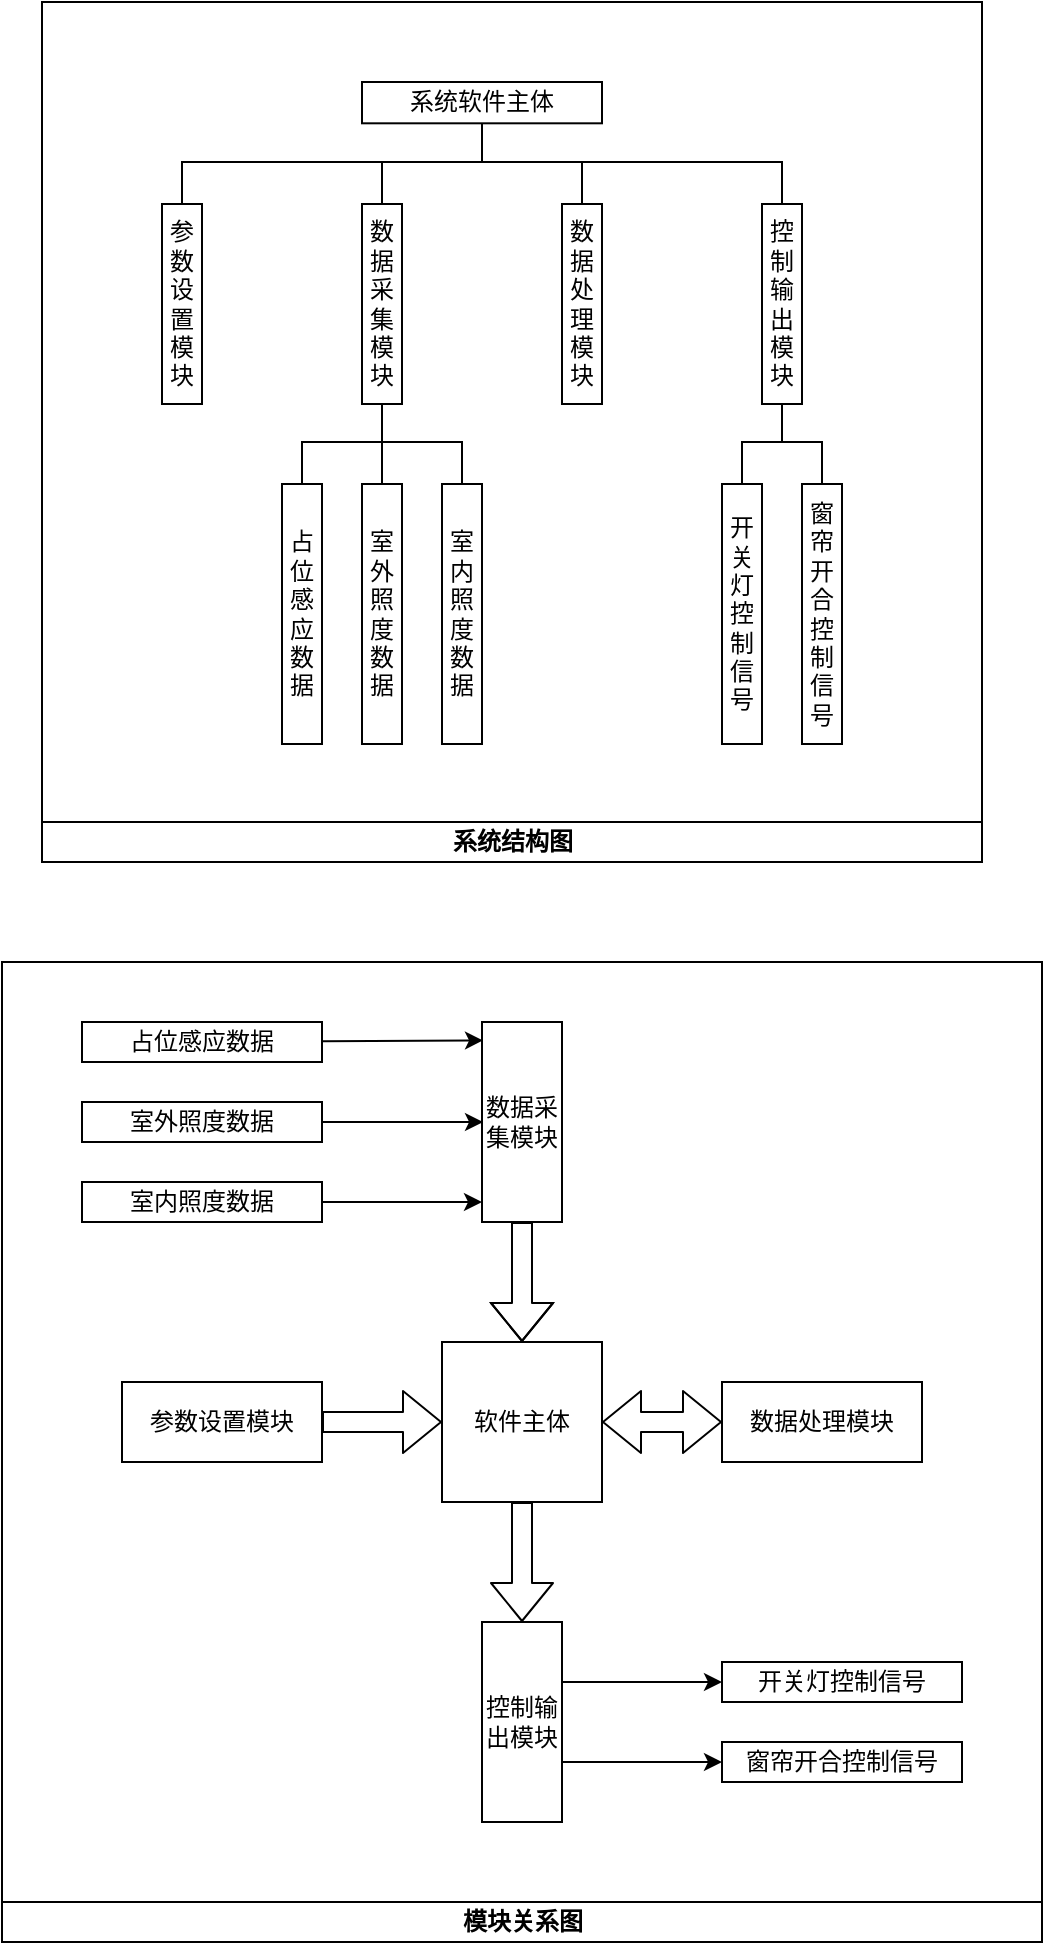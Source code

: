 <mxfile version="12.6.4" type="github">
  <diagram id="VCMJeSt8Zb4wS6YQNSat" name="Page-1">
    <mxGraphModel dx="977" dy="1753" grid="1" gridSize="10" guides="0" tooltips="1" connect="0" arrows="1" fold="1" page="1" pageScale="1" pageWidth="827" pageHeight="1169" math="0" shadow="0">
      <root>
        <mxCell id="0"/>
        <mxCell id="1" parent="0"/>
        <mxCell id="QRuNdLmb7O2Hff4JxLJB-127" value="系统结构图" style="swimlane;html=1;startSize=20;horizontal=1;containerType=tree;shadow=0;comic=0;strokeColor=#000000;strokeWidth=1;align=center;connectable=1;allowArrows=1;resizable=1;rotatable=1;cloneable=1;deletable=0;perimeter=rhombusPerimeter;direction=west;collapsible=0;" vertex="1" parent="1">
          <mxGeometry x="180" y="-1120" width="470" height="430" as="geometry"/>
        </mxCell>
        <mxCell id="QRuNdLmb7O2Hff4JxLJB-3" value="" style="group" vertex="1" connectable="0" parent="QRuNdLmb7O2Hff4JxLJB-127">
          <mxGeometry x="160" y="40" width="120" height="21" as="geometry"/>
        </mxCell>
        <mxCell id="QRuNdLmb7O2Hff4JxLJB-1" value="系统软件主体" style="rounded=0;whiteSpace=wrap;html=1;" vertex="1" parent="QRuNdLmb7O2Hff4JxLJB-3">
          <mxGeometry width="120" height="20.656" as="geometry"/>
        </mxCell>
        <mxCell id="QRuNdLmb7O2Hff4JxLJB-23" value="" style="edgeStyle=orthogonalEdgeStyle;rounded=0;orthogonalLoop=1;jettySize=auto;html=1;endArrow=none;endFill=0;entryX=0.5;entryY=1;entryDx=0;entryDy=0;" edge="1" parent="QRuNdLmb7O2Hff4JxLJB-127" source="QRuNdLmb7O2Hff4JxLJB-11" target="QRuNdLmb7O2Hff4JxLJB-1">
          <mxGeometry relative="1" as="geometry">
            <mxPoint x="170" y="21" as="targetPoint"/>
            <Array as="points">
              <mxPoint x="170" y="80"/>
              <mxPoint x="220" y="80"/>
            </Array>
          </mxGeometry>
        </mxCell>
        <mxCell id="QRuNdLmb7O2Hff4JxLJB-11" value="数据采集模块" style="rounded=0;whiteSpace=wrap;html=1;" vertex="1" parent="QRuNdLmb7O2Hff4JxLJB-127">
          <mxGeometry x="160" y="101" width="20" height="100" as="geometry"/>
        </mxCell>
        <mxCell id="QRuNdLmb7O2Hff4JxLJB-24" value="参数设置模块" style="rounded=0;whiteSpace=wrap;html=1;" vertex="1" parent="QRuNdLmb7O2Hff4JxLJB-127">
          <mxGeometry x="60" y="101" width="20" height="100" as="geometry"/>
        </mxCell>
        <mxCell id="QRuNdLmb7O2Hff4JxLJB-21" value="" style="edgeStyle=orthogonalEdgeStyle;rounded=0;orthogonalLoop=1;jettySize=auto;html=1;endArrow=none;endFill=0;entryX=0.5;entryY=1;entryDx=0;entryDy=0;" edge="1" parent="QRuNdLmb7O2Hff4JxLJB-127" source="QRuNdLmb7O2Hff4JxLJB-19" target="QRuNdLmb7O2Hff4JxLJB-1">
          <mxGeometry relative="1" as="geometry">
            <Array as="points">
              <mxPoint x="270" y="80"/>
              <mxPoint x="220" y="80"/>
            </Array>
          </mxGeometry>
        </mxCell>
        <mxCell id="QRuNdLmb7O2Hff4JxLJB-28" value="" style="edgeStyle=orthogonalEdgeStyle;rounded=0;orthogonalLoop=1;jettySize=auto;html=1;endArrow=none;endFill=0;exitX=0.5;exitY=1;exitDx=0;exitDy=0;" edge="1" parent="QRuNdLmb7O2Hff4JxLJB-127" source="QRuNdLmb7O2Hff4JxLJB-1" target="QRuNdLmb7O2Hff4JxLJB-27">
          <mxGeometry relative="1" as="geometry">
            <Array as="points">
              <mxPoint x="220" y="80"/>
              <mxPoint x="370" y="80"/>
            </Array>
          </mxGeometry>
        </mxCell>
        <mxCell id="QRuNdLmb7O2Hff4JxLJB-19" value="数据处理模块" style="rounded=0;whiteSpace=wrap;html=1;" vertex="1" parent="QRuNdLmb7O2Hff4JxLJB-127">
          <mxGeometry x="260" y="101" width="20" height="100" as="geometry"/>
        </mxCell>
        <mxCell id="QRuNdLmb7O2Hff4JxLJB-27" value="控制输出模块" style="rounded=0;whiteSpace=wrap;html=1;" vertex="1" parent="QRuNdLmb7O2Hff4JxLJB-127">
          <mxGeometry x="360" y="101" width="20" height="100" as="geometry"/>
        </mxCell>
        <mxCell id="QRuNdLmb7O2Hff4JxLJB-26" value="" style="edgeStyle=orthogonalEdgeStyle;rounded=0;orthogonalLoop=1;jettySize=auto;html=1;endArrow=none;endFill=0;entryX=0.5;entryY=1;entryDx=0;entryDy=0;exitX=0.5;exitY=0;exitDx=0;exitDy=0;" edge="1" parent="QRuNdLmb7O2Hff4JxLJB-127" source="QRuNdLmb7O2Hff4JxLJB-24" target="QRuNdLmb7O2Hff4JxLJB-1">
          <mxGeometry relative="1" as="geometry">
            <mxPoint x="180" y="111" as="sourcePoint"/>
            <mxPoint x="304" y="70" as="targetPoint"/>
            <Array as="points">
              <mxPoint x="70" y="80"/>
              <mxPoint x="220" y="80"/>
            </Array>
          </mxGeometry>
        </mxCell>
        <mxCell id="QRuNdLmb7O2Hff4JxLJB-29" value="开关灯控制信号" style="rounded=0;whiteSpace=wrap;html=1;collapsible=0;" vertex="1" parent="QRuNdLmb7O2Hff4JxLJB-127">
          <mxGeometry x="340" y="241" width="20" height="130" as="geometry"/>
        </mxCell>
        <mxCell id="QRuNdLmb7O2Hff4JxLJB-30" value="窗帘开合控制信号" style="rounded=0;whiteSpace=wrap;html=1;connectable=0;" vertex="1" parent="QRuNdLmb7O2Hff4JxLJB-127">
          <mxGeometry x="380" y="241" width="20" height="130" as="geometry"/>
        </mxCell>
        <mxCell id="QRuNdLmb7O2Hff4JxLJB-31" value="" style="endArrow=none;html=1;entryX=0.5;entryY=1;entryDx=0;entryDy=0;exitX=0.5;exitY=0;exitDx=0;exitDy=0;rounded=0;" edge="1" parent="QRuNdLmb7O2Hff4JxLJB-127" source="QRuNdLmb7O2Hff4JxLJB-29" target="QRuNdLmb7O2Hff4JxLJB-27">
          <mxGeometry width="50" height="50" relative="1" as="geometry">
            <mxPoint x="60" y="430" as="sourcePoint"/>
            <mxPoint x="110" y="380" as="targetPoint"/>
            <Array as="points">
              <mxPoint x="350" y="220"/>
              <mxPoint x="370" y="220"/>
            </Array>
          </mxGeometry>
        </mxCell>
        <mxCell id="QRuNdLmb7O2Hff4JxLJB-33" value="" style="endArrow=none;html=1;entryX=0.5;entryY=1;entryDx=0;entryDy=0;rounded=0;exitX=0.5;exitY=0;exitDx=0;exitDy=0;" edge="1" parent="QRuNdLmb7O2Hff4JxLJB-127" source="QRuNdLmb7O2Hff4JxLJB-30" target="QRuNdLmb7O2Hff4JxLJB-27">
          <mxGeometry width="50" height="50" relative="1" as="geometry">
            <mxPoint x="390" y="240" as="sourcePoint"/>
            <mxPoint x="440" y="190" as="targetPoint"/>
            <Array as="points">
              <mxPoint x="390" y="220"/>
              <mxPoint x="370" y="220"/>
            </Array>
          </mxGeometry>
        </mxCell>
        <mxCell id="QRuNdLmb7O2Hff4JxLJB-36" value="室外照度数据" style="rounded=0;whiteSpace=wrap;html=1;" vertex="1" parent="QRuNdLmb7O2Hff4JxLJB-127">
          <mxGeometry x="160" y="241" width="20" height="130" as="geometry"/>
        </mxCell>
        <mxCell id="QRuNdLmb7O2Hff4JxLJB-40" value="占位感应数据" style="rounded=0;whiteSpace=wrap;html=1;" vertex="1" parent="QRuNdLmb7O2Hff4JxLJB-127">
          <mxGeometry x="120" y="241" width="20" height="130" as="geometry"/>
        </mxCell>
        <mxCell id="QRuNdLmb7O2Hff4JxLJB-37" value="室内照度数据" style="rounded=0;whiteSpace=wrap;html=1;" vertex="1" parent="QRuNdLmb7O2Hff4JxLJB-127">
          <mxGeometry x="200" y="241" width="20" height="130" as="geometry"/>
        </mxCell>
        <mxCell id="QRuNdLmb7O2Hff4JxLJB-38" value="" style="endArrow=none;html=1;entryX=0.5;entryY=1;entryDx=0;entryDy=0;exitX=0.5;exitY=0;exitDx=0;exitDy=0;rounded=0;" edge="1" parent="QRuNdLmb7O2Hff4JxLJB-127" source="QRuNdLmb7O2Hff4JxLJB-40">
          <mxGeometry width="50" height="50" relative="1" as="geometry">
            <mxPoint x="-140" y="430" as="sourcePoint"/>
            <mxPoint x="170" y="201" as="targetPoint"/>
            <Array as="points">
              <mxPoint x="130" y="220"/>
              <mxPoint x="170" y="220"/>
            </Array>
          </mxGeometry>
        </mxCell>
        <mxCell id="QRuNdLmb7O2Hff4JxLJB-39" value="" style="endArrow=none;html=1;rounded=0;exitX=0.5;exitY=0;exitDx=0;exitDy=0;entryX=0.5;entryY=1;entryDx=0;entryDy=0;" edge="1" parent="QRuNdLmb7O2Hff4JxLJB-127" source="QRuNdLmb7O2Hff4JxLJB-37" target="QRuNdLmb7O2Hff4JxLJB-11">
          <mxGeometry width="50" height="50" relative="1" as="geometry">
            <mxPoint x="190" y="240" as="sourcePoint"/>
            <mxPoint x="170" y="201" as="targetPoint"/>
            <Array as="points">
              <mxPoint x="210" y="220"/>
              <mxPoint x="170" y="220"/>
            </Array>
          </mxGeometry>
        </mxCell>
        <mxCell id="QRuNdLmb7O2Hff4JxLJB-43" value="" style="endArrow=none;html=1;entryX=0.5;entryY=1;entryDx=0;entryDy=0;exitX=0.5;exitY=0;exitDx=0;exitDy=0;" edge="1" parent="QRuNdLmb7O2Hff4JxLJB-127" source="QRuNdLmb7O2Hff4JxLJB-36" target="QRuNdLmb7O2Hff4JxLJB-11">
          <mxGeometry width="50" height="50" relative="1" as="geometry">
            <mxPoint x="60" y="440" as="sourcePoint"/>
            <mxPoint x="110" y="390" as="targetPoint"/>
          </mxGeometry>
        </mxCell>
        <mxCell id="QRuNdLmb7O2Hff4JxLJB-155" value="模块关系图" style="swimlane;html=1;startSize=20;horizontal=1;containerType=tree;shadow=0;comic=0;strokeColor=#000000;strokeWidth=1;align=center;connectable=1;allowArrows=1;resizable=1;rotatable=1;cloneable=1;deletable=0;perimeter=rhombusPerimeter;noLabel=0;direction=west;collapsible=0;" vertex="1" parent="1">
          <mxGeometry x="160" y="-640" width="520" height="490" as="geometry"/>
        </mxCell>
        <mxCell id="QRuNdLmb7O2Hff4JxLJB-96" value="参数设置模块" style="rounded=0;whiteSpace=wrap;html=1;" vertex="1" parent="QRuNdLmb7O2Hff4JxLJB-155">
          <mxGeometry x="60" y="210" width="100" height="40" as="geometry"/>
        </mxCell>
        <mxCell id="QRuNdLmb7O2Hff4JxLJB-97" value="软件主体" style="rounded=0;whiteSpace=wrap;html=1;" vertex="1" parent="QRuNdLmb7O2Hff4JxLJB-155">
          <mxGeometry x="220" y="190" width="80" height="80" as="geometry"/>
        </mxCell>
        <mxCell id="QRuNdLmb7O2Hff4JxLJB-99" value="数据采集模块" style="rounded=0;whiteSpace=wrap;html=1;" vertex="1" parent="QRuNdLmb7O2Hff4JxLJB-155">
          <mxGeometry x="240" y="30" width="40" height="100" as="geometry"/>
        </mxCell>
        <mxCell id="QRuNdLmb7O2Hff4JxLJB-101" value="" style="shape=flexArrow;endArrow=classic;html=1;" edge="1" parent="QRuNdLmb7O2Hff4JxLJB-155" source="QRuNdLmb7O2Hff4JxLJB-99" target="QRuNdLmb7O2Hff4JxLJB-97">
          <mxGeometry width="50" height="50" relative="1" as="geometry">
            <mxPoint x="170" y="180" as="sourcePoint"/>
            <mxPoint x="260" y="180" as="targetPoint"/>
            <Array as="points">
              <mxPoint x="260" y="160"/>
            </Array>
          </mxGeometry>
        </mxCell>
        <mxCell id="QRuNdLmb7O2Hff4JxLJB-102" value="" style="shape=flexArrow;endArrow=classic;html=1;" edge="1" parent="QRuNdLmb7O2Hff4JxLJB-155" source="QRuNdLmb7O2Hff4JxLJB-96">
          <mxGeometry width="50" height="50" relative="1" as="geometry">
            <mxPoint x="160" y="260" as="sourcePoint"/>
            <mxPoint x="220" y="230" as="targetPoint"/>
            <Array as="points"/>
          </mxGeometry>
        </mxCell>
        <mxCell id="QRuNdLmb7O2Hff4JxLJB-103" value="数据处理模块" style="rounded=0;whiteSpace=wrap;html=1;" vertex="1" parent="QRuNdLmb7O2Hff4JxLJB-155">
          <mxGeometry x="360" y="210" width="100" height="40" as="geometry"/>
        </mxCell>
        <mxCell id="QRuNdLmb7O2Hff4JxLJB-104" value="" style="shape=flexArrow;endArrow=classic;startArrow=classic;html=1;" edge="1" parent="QRuNdLmb7O2Hff4JxLJB-155" source="QRuNdLmb7O2Hff4JxLJB-97" target="QRuNdLmb7O2Hff4JxLJB-103">
          <mxGeometry width="50" height="50" relative="1" as="geometry">
            <mxPoint y="410" as="sourcePoint"/>
            <mxPoint x="340" y="223" as="targetPoint"/>
          </mxGeometry>
        </mxCell>
        <mxCell id="QRuNdLmb7O2Hff4JxLJB-105" value="控制输出模块" style="rounded=0;whiteSpace=wrap;html=1;" vertex="1" parent="QRuNdLmb7O2Hff4JxLJB-155">
          <mxGeometry x="240" y="330" width="40" height="100" as="geometry"/>
        </mxCell>
        <mxCell id="QRuNdLmb7O2Hff4JxLJB-106" value="" style="shape=flexArrow;endArrow=classic;html=1;" edge="1" parent="QRuNdLmb7O2Hff4JxLJB-155" source="QRuNdLmb7O2Hff4JxLJB-97" target="QRuNdLmb7O2Hff4JxLJB-105">
          <mxGeometry width="50" height="50" relative="1" as="geometry">
            <mxPoint x="110" y="230" as="sourcePoint"/>
            <mxPoint x="190" y="230" as="targetPoint"/>
            <Array as="points"/>
          </mxGeometry>
        </mxCell>
        <mxCell id="QRuNdLmb7O2Hff4JxLJB-110" value="室外照度数据" style="rounded=0;whiteSpace=wrap;html=1;" vertex="1" parent="QRuNdLmb7O2Hff4JxLJB-155">
          <mxGeometry x="40" y="70" width="120" height="20" as="geometry"/>
        </mxCell>
        <mxCell id="QRuNdLmb7O2Hff4JxLJB-111" value="占位感应数据" style="rounded=0;whiteSpace=wrap;html=1;" vertex="1" parent="QRuNdLmb7O2Hff4JxLJB-155">
          <mxGeometry x="40" y="30" width="120" height="20" as="geometry"/>
        </mxCell>
        <mxCell id="QRuNdLmb7O2Hff4JxLJB-112" value="室内照度数据" style="rounded=0;whiteSpace=wrap;html=1;" vertex="1" parent="QRuNdLmb7O2Hff4JxLJB-155">
          <mxGeometry x="40" y="110" width="120" height="20" as="geometry"/>
        </mxCell>
        <mxCell id="QRuNdLmb7O2Hff4JxLJB-113" value="" style="endArrow=classic;html=1;entryX=0.013;entryY=0.092;entryDx=0;entryDy=0;entryPerimeter=0;" edge="1" parent="QRuNdLmb7O2Hff4JxLJB-155" source="QRuNdLmb7O2Hff4JxLJB-111" target="QRuNdLmb7O2Hff4JxLJB-99">
          <mxGeometry width="50" height="50" relative="1" as="geometry">
            <mxPoint x="10" y="500" as="sourcePoint"/>
            <mxPoint x="220" y="38" as="targetPoint"/>
          </mxGeometry>
        </mxCell>
        <mxCell id="QRuNdLmb7O2Hff4JxLJB-114" value="" style="endArrow=classic;html=1;entryX=0.013;entryY=0.5;entryDx=0;entryDy=0;entryPerimeter=0;" edge="1" parent="QRuNdLmb7O2Hff4JxLJB-155" source="QRuNdLmb7O2Hff4JxLJB-110" target="QRuNdLmb7O2Hff4JxLJB-99">
          <mxGeometry width="50" height="50" relative="1" as="geometry">
            <mxPoint x="130" y="110.519" as="sourcePoint"/>
            <mxPoint x="240.52" y="110" as="targetPoint"/>
          </mxGeometry>
        </mxCell>
        <mxCell id="QRuNdLmb7O2Hff4JxLJB-115" value="" style="endArrow=classic;html=1;entryX=0;entryY=0.9;entryDx=0;entryDy=0;entryPerimeter=0;" edge="1" parent="QRuNdLmb7O2Hff4JxLJB-155" source="QRuNdLmb7O2Hff4JxLJB-112" target="QRuNdLmb7O2Hff4JxLJB-99">
          <mxGeometry width="50" height="50" relative="1" as="geometry">
            <mxPoint x="140" y="90" as="sourcePoint"/>
            <mxPoint x="250.52" y="90" as="targetPoint"/>
          </mxGeometry>
        </mxCell>
        <mxCell id="QRuNdLmb7O2Hff4JxLJB-119" value="开关灯控制信号" style="rounded=0;whiteSpace=wrap;html=1;" vertex="1" parent="QRuNdLmb7O2Hff4JxLJB-155">
          <mxGeometry x="360" y="350" width="120" height="20" as="geometry"/>
        </mxCell>
        <mxCell id="QRuNdLmb7O2Hff4JxLJB-120" value="窗帘开合控制信号" style="rounded=0;whiteSpace=wrap;html=1;" vertex="1" parent="QRuNdLmb7O2Hff4JxLJB-155">
          <mxGeometry x="360" y="390" width="120" height="20" as="geometry"/>
        </mxCell>
        <mxCell id="QRuNdLmb7O2Hff4JxLJB-121" value="" style="endArrow=classic;html=1;" edge="1" parent="QRuNdLmb7O2Hff4JxLJB-155" target="QRuNdLmb7O2Hff4JxLJB-119">
          <mxGeometry width="50" height="50" relative="1" as="geometry">
            <mxPoint x="280" y="360" as="sourcePoint"/>
            <mxPoint x="240" y="360" as="targetPoint"/>
          </mxGeometry>
        </mxCell>
        <mxCell id="QRuNdLmb7O2Hff4JxLJB-123" value="" style="endArrow=classic;html=1;" edge="1" parent="QRuNdLmb7O2Hff4JxLJB-155" target="QRuNdLmb7O2Hff4JxLJB-120">
          <mxGeometry width="50" height="50" relative="1" as="geometry">
            <mxPoint x="280" y="400" as="sourcePoint"/>
            <mxPoint x="150" y="400" as="targetPoint"/>
          </mxGeometry>
        </mxCell>
      </root>
    </mxGraphModel>
  </diagram>
</mxfile>
